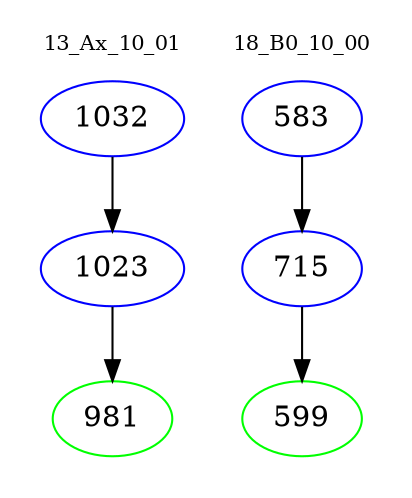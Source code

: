 digraph{
subgraph cluster_0 {
color = white
label = "13_Ax_10_01";
fontsize=10;
T0_1032 [label="1032", color="blue"]
T0_1032 -> T0_1023 [color="black"]
T0_1023 [label="1023", color="blue"]
T0_1023 -> T0_981 [color="black"]
T0_981 [label="981", color="green"]
}
subgraph cluster_1 {
color = white
label = "18_B0_10_00";
fontsize=10;
T1_583 [label="583", color="blue"]
T1_583 -> T1_715 [color="black"]
T1_715 [label="715", color="blue"]
T1_715 -> T1_599 [color="black"]
T1_599 [label="599", color="green"]
}
}
